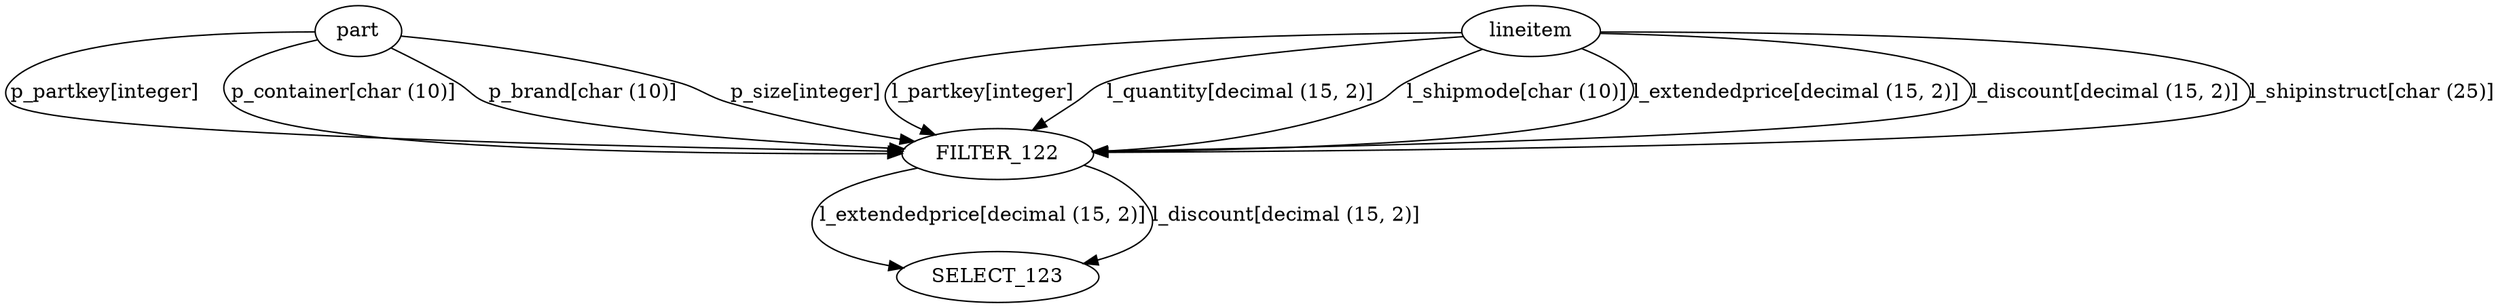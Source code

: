 digraph {
"part" -> "FILTER_122"[label="p_partkey[integer]"]
"lineitem" -> "FILTER_122"[label="l_partkey[integer]"]
"part" -> "FILTER_122"[label="p_container[char (10)]"]
"lineitem" -> "FILTER_122"[label="l_quantity[decimal (15, 2)]"]
"part" -> "FILTER_122"[label="p_brand[char (10)]"]
"lineitem" -> "FILTER_122"[label="l_shipmode[char (10)]"]
"lineitem" -> "FILTER_122"[label="l_extendedprice[decimal (15, 2)]"]
"lineitem" -> "FILTER_122"[label="l_discount[decimal (15, 2)]"]
"lineitem" -> "FILTER_122"[label="l_shipinstruct[char (25)]"]
"part" -> "FILTER_122"[label="p_size[integer]"]
"FILTER_122" -> "SELECT_123"[label="l_extendedprice[decimal (15, 2)]"]
"FILTER_122" -> "SELECT_123"[label="l_discount[decimal (15, 2)]"]
}
